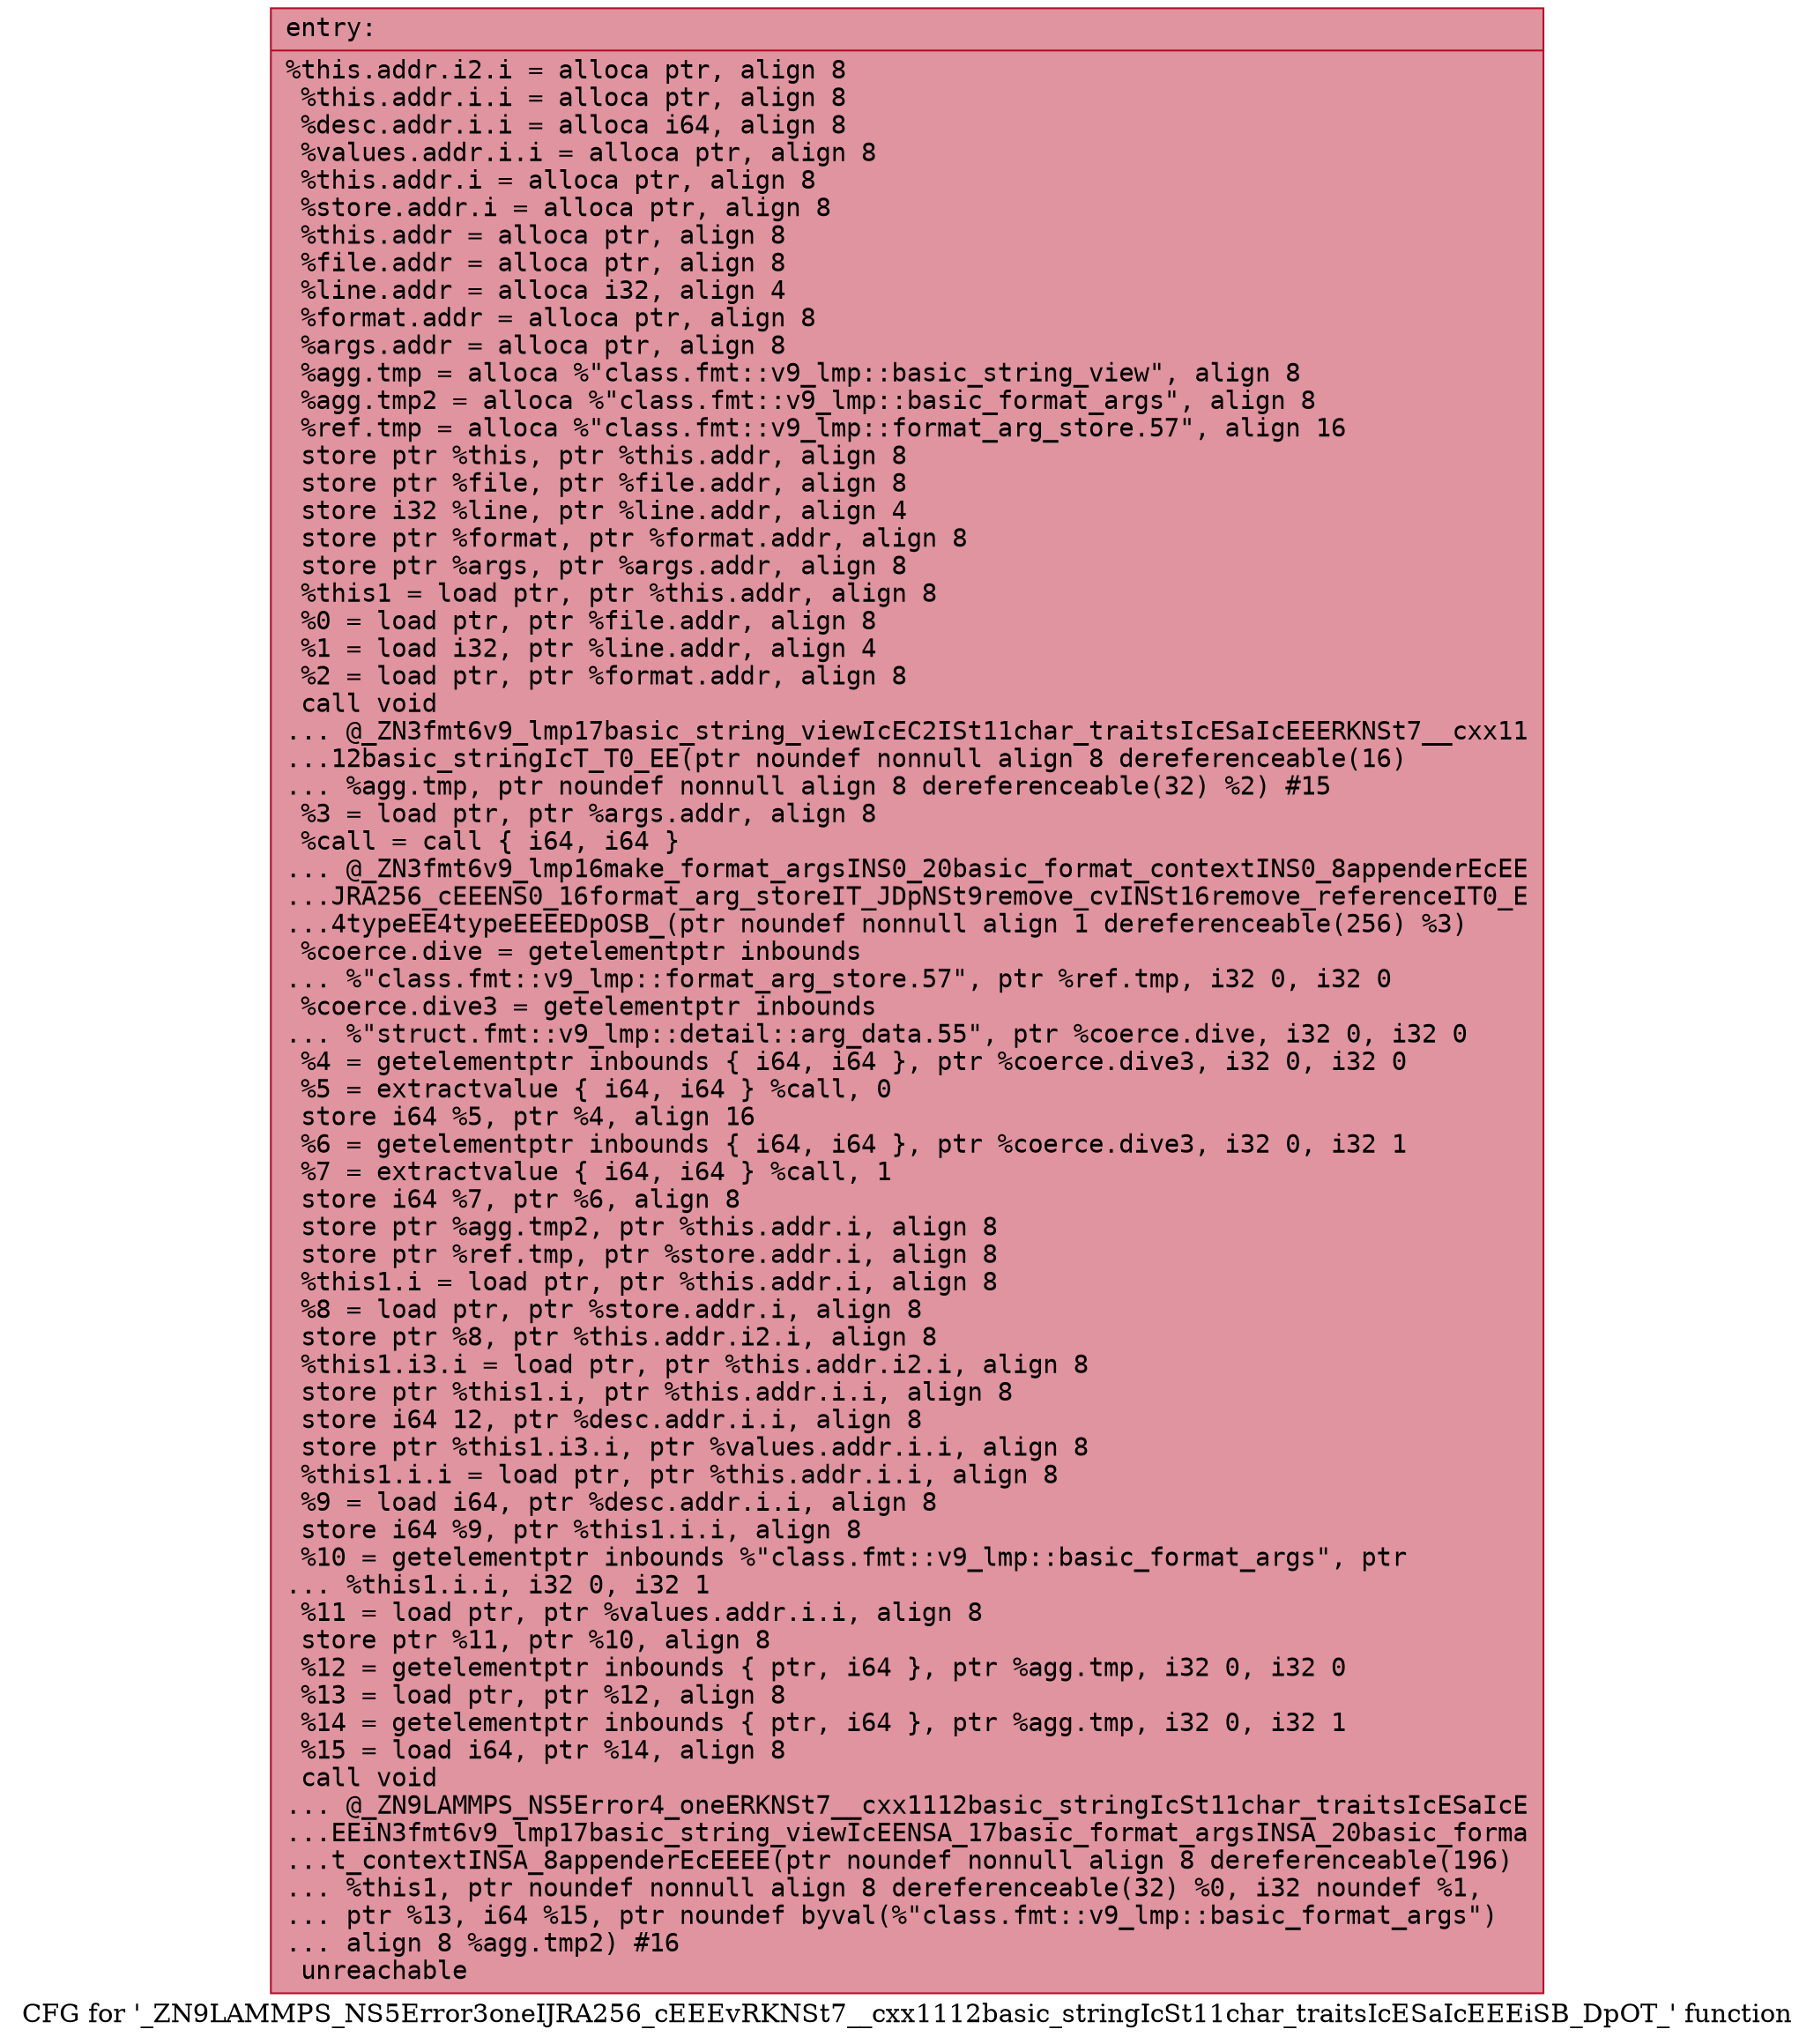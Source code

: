 digraph "CFG for '_ZN9LAMMPS_NS5Error3oneIJRA256_cEEEvRKNSt7__cxx1112basic_stringIcSt11char_traitsIcESaIcEEEiSB_DpOT_' function" {
	label="CFG for '_ZN9LAMMPS_NS5Error3oneIJRA256_cEEEvRKNSt7__cxx1112basic_stringIcSt11char_traitsIcESaIcEEEiSB_DpOT_' function";

	Node0x558e60aeafd0 [shape=record,color="#b70d28ff", style=filled, fillcolor="#b70d2870" fontname="Courier",label="{entry:\l|  %this.addr.i2.i = alloca ptr, align 8\l  %this.addr.i.i = alloca ptr, align 8\l  %desc.addr.i.i = alloca i64, align 8\l  %values.addr.i.i = alloca ptr, align 8\l  %this.addr.i = alloca ptr, align 8\l  %store.addr.i = alloca ptr, align 8\l  %this.addr = alloca ptr, align 8\l  %file.addr = alloca ptr, align 8\l  %line.addr = alloca i32, align 4\l  %format.addr = alloca ptr, align 8\l  %args.addr = alloca ptr, align 8\l  %agg.tmp = alloca %\"class.fmt::v9_lmp::basic_string_view\", align 8\l  %agg.tmp2 = alloca %\"class.fmt::v9_lmp::basic_format_args\", align 8\l  %ref.tmp = alloca %\"class.fmt::v9_lmp::format_arg_store.57\", align 16\l  store ptr %this, ptr %this.addr, align 8\l  store ptr %file, ptr %file.addr, align 8\l  store i32 %line, ptr %line.addr, align 4\l  store ptr %format, ptr %format.addr, align 8\l  store ptr %args, ptr %args.addr, align 8\l  %this1 = load ptr, ptr %this.addr, align 8\l  %0 = load ptr, ptr %file.addr, align 8\l  %1 = load i32, ptr %line.addr, align 4\l  %2 = load ptr, ptr %format.addr, align 8\l  call void\l... @_ZN3fmt6v9_lmp17basic_string_viewIcEC2ISt11char_traitsIcESaIcEEERKNSt7__cxx11\l...12basic_stringIcT_T0_EE(ptr noundef nonnull align 8 dereferenceable(16)\l... %agg.tmp, ptr noundef nonnull align 8 dereferenceable(32) %2) #15\l  %3 = load ptr, ptr %args.addr, align 8\l  %call = call \{ i64, i64 \}\l... @_ZN3fmt6v9_lmp16make_format_argsINS0_20basic_format_contextINS0_8appenderEcEE\l...JRA256_cEEENS0_16format_arg_storeIT_JDpNSt9remove_cvINSt16remove_referenceIT0_E\l...4typeEE4typeEEEEDpOSB_(ptr noundef nonnull align 1 dereferenceable(256) %3)\l  %coerce.dive = getelementptr inbounds\l... %\"class.fmt::v9_lmp::format_arg_store.57\", ptr %ref.tmp, i32 0, i32 0\l  %coerce.dive3 = getelementptr inbounds\l... %\"struct.fmt::v9_lmp::detail::arg_data.55\", ptr %coerce.dive, i32 0, i32 0\l  %4 = getelementptr inbounds \{ i64, i64 \}, ptr %coerce.dive3, i32 0, i32 0\l  %5 = extractvalue \{ i64, i64 \} %call, 0\l  store i64 %5, ptr %4, align 16\l  %6 = getelementptr inbounds \{ i64, i64 \}, ptr %coerce.dive3, i32 0, i32 1\l  %7 = extractvalue \{ i64, i64 \} %call, 1\l  store i64 %7, ptr %6, align 8\l  store ptr %agg.tmp2, ptr %this.addr.i, align 8\l  store ptr %ref.tmp, ptr %store.addr.i, align 8\l  %this1.i = load ptr, ptr %this.addr.i, align 8\l  %8 = load ptr, ptr %store.addr.i, align 8\l  store ptr %8, ptr %this.addr.i2.i, align 8\l  %this1.i3.i = load ptr, ptr %this.addr.i2.i, align 8\l  store ptr %this1.i, ptr %this.addr.i.i, align 8\l  store i64 12, ptr %desc.addr.i.i, align 8\l  store ptr %this1.i3.i, ptr %values.addr.i.i, align 8\l  %this1.i.i = load ptr, ptr %this.addr.i.i, align 8\l  %9 = load i64, ptr %desc.addr.i.i, align 8\l  store i64 %9, ptr %this1.i.i, align 8\l  %10 = getelementptr inbounds %\"class.fmt::v9_lmp::basic_format_args\", ptr\l... %this1.i.i, i32 0, i32 1\l  %11 = load ptr, ptr %values.addr.i.i, align 8\l  store ptr %11, ptr %10, align 8\l  %12 = getelementptr inbounds \{ ptr, i64 \}, ptr %agg.tmp, i32 0, i32 0\l  %13 = load ptr, ptr %12, align 8\l  %14 = getelementptr inbounds \{ ptr, i64 \}, ptr %agg.tmp, i32 0, i32 1\l  %15 = load i64, ptr %14, align 8\l  call void\l... @_ZN9LAMMPS_NS5Error4_oneERKNSt7__cxx1112basic_stringIcSt11char_traitsIcESaIcE\l...EEiN3fmt6v9_lmp17basic_string_viewIcEENSA_17basic_format_argsINSA_20basic_forma\l...t_contextINSA_8appenderEcEEEE(ptr noundef nonnull align 8 dereferenceable(196)\l... %this1, ptr noundef nonnull align 8 dereferenceable(32) %0, i32 noundef %1,\l... ptr %13, i64 %15, ptr noundef byval(%\"class.fmt::v9_lmp::basic_format_args\")\l... align 8 %agg.tmp2) #16\l  unreachable\l}"];
}
